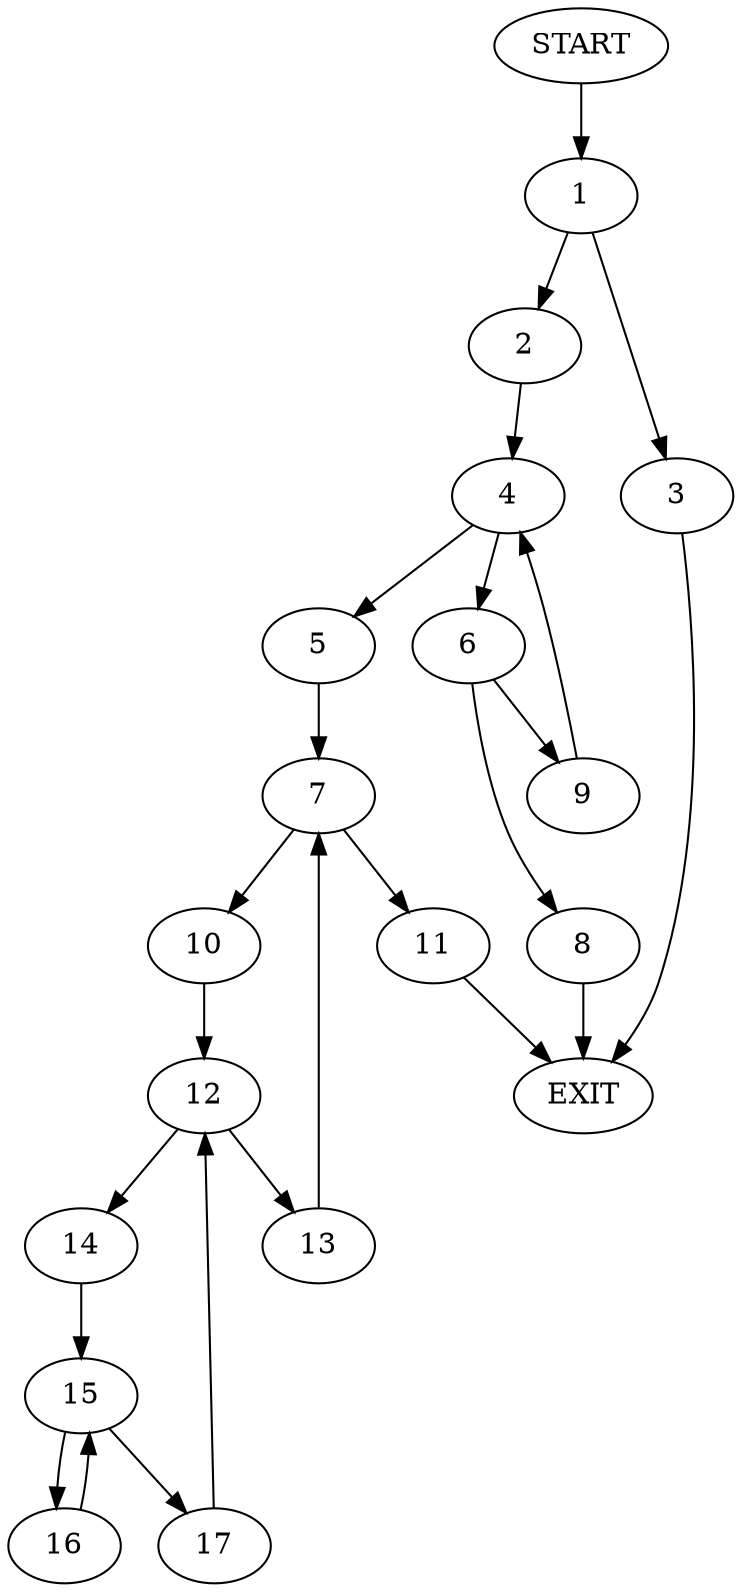 digraph {
0 [label="START"]
18 [label="EXIT"]
0 -> 1
1 -> 2
1 -> 3
3 -> 18
2 -> 4
4 -> 5
4 -> 6
5 -> 7
6 -> 8
6 -> 9
9 -> 4
8 -> 18
7 -> 10
7 -> 11
10 -> 12
11 -> 18
12 -> 13
12 -> 14
14 -> 15
13 -> 7
15 -> 16
15 -> 17
16 -> 15
17 -> 12
}
